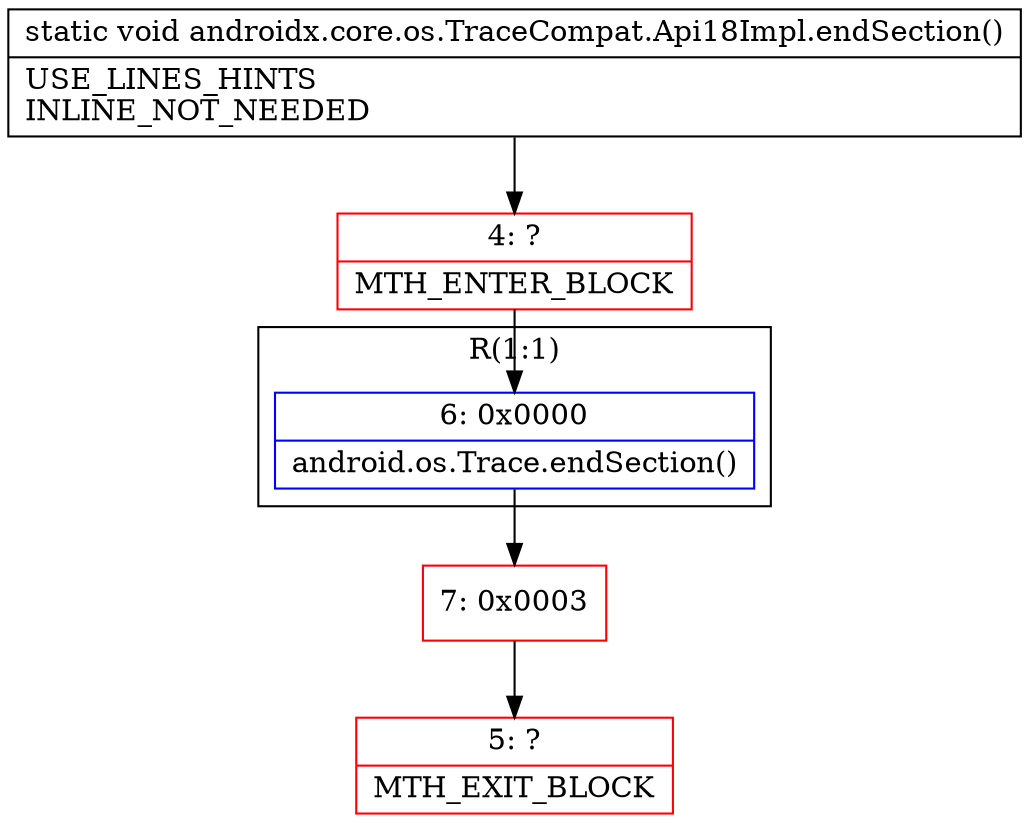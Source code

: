 digraph "CFG forandroidx.core.os.TraceCompat.Api18Impl.endSection()V" {
subgraph cluster_Region_1173719271 {
label = "R(1:1)";
node [shape=record,color=blue];
Node_6 [shape=record,label="{6\:\ 0x0000|android.os.Trace.endSection()\l}"];
}
Node_4 [shape=record,color=red,label="{4\:\ ?|MTH_ENTER_BLOCK\l}"];
Node_7 [shape=record,color=red,label="{7\:\ 0x0003}"];
Node_5 [shape=record,color=red,label="{5\:\ ?|MTH_EXIT_BLOCK\l}"];
MethodNode[shape=record,label="{static void androidx.core.os.TraceCompat.Api18Impl.endSection()  | USE_LINES_HINTS\lINLINE_NOT_NEEDED\l}"];
MethodNode -> Node_4;Node_6 -> Node_7;
Node_4 -> Node_6;
Node_7 -> Node_5;
}

